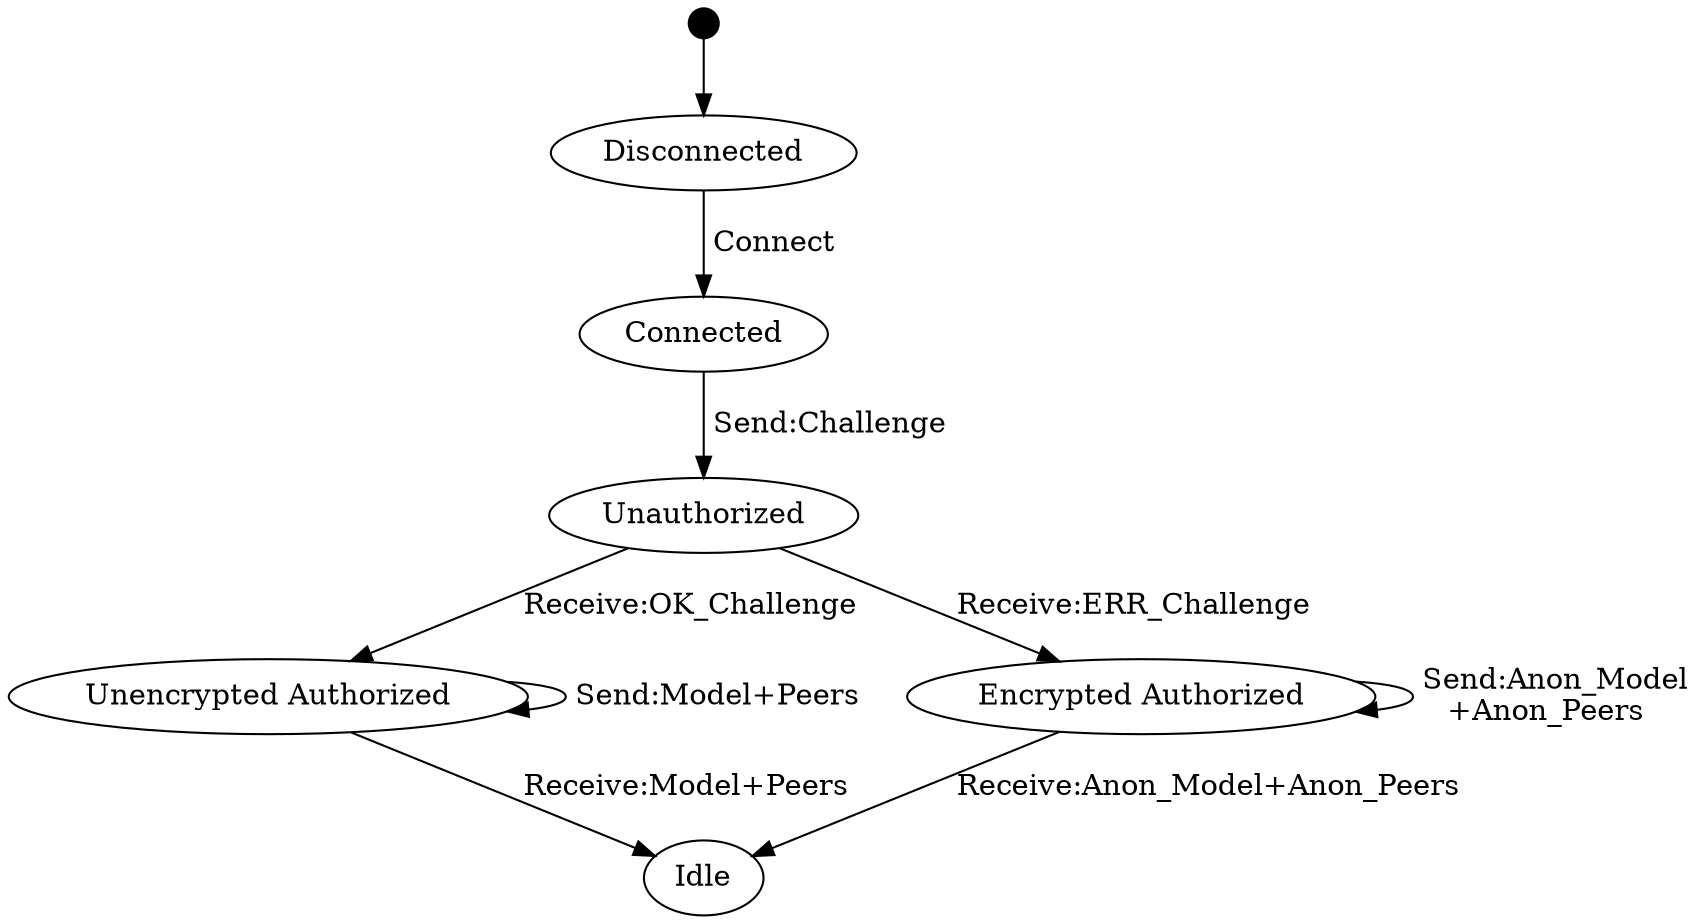 digraph statemachine {
    // label
    start [shape="point" width="0.2"]
    a [label="Disconnected"];
    b [label="Connected"];
    c [label="Unauthorized"];
    d [label="Unencrypted Authorized"];
    e [label="Idle"];
    g [label="Encrypted Authorized"];
    // define
    start -> a;
    a -> b [label=" Connect "];
    b -> c [label=" Send:Challenge "];
    c -> d [label=" Receive:OK_Challenge "];
    d -> d [label=" Send:Model+Peers "];
    d -> e [label=" Receive:Model+Peers "];
    c -> g [label=" Receive:ERR_Challenge "];
    g -> g [label=" Send:Anon_Model\n+Anon_Peers "];
    g -> e [label=" Receive:Anon_Model+Anon_Peers "];
}
